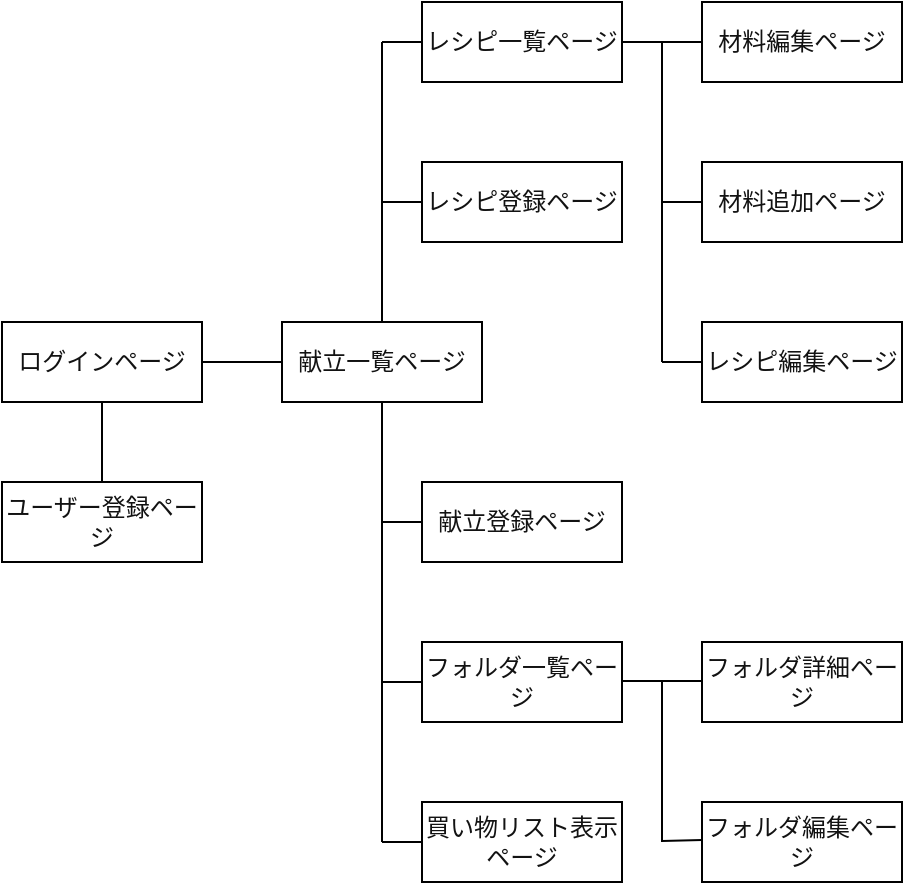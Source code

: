 <mxfile>
    <diagram id="aAAzfDzCPVb4oOlgDFAE" name="ページ1">
        <mxGraphModel dx="856" dy="612" grid="1" gridSize="10" guides="1" tooltips="1" connect="1" arrows="1" fold="1" page="1" pageScale="1" pageWidth="827" pageHeight="583" background="#ffffff" math="0" shadow="0">
            <root>
                <mxCell id="0"/>
                <mxCell id="1" parent="0"/>
                <mxCell id="52" value="ログインページ" style="whiteSpace=wrap;html=1;align=center;labelBackgroundColor=none;fontColor=#121212;fillColor=none;strokeColor=#000000;" vertex="1" parent="1">
                    <mxGeometry x="150" y="220" width="100" height="40" as="geometry"/>
                </mxCell>
                <mxCell id="54" value="材料追加ページ" style="whiteSpace=wrap;html=1;align=center;labelBackgroundColor=none;fontColor=#121212;fillColor=none;strokeColor=#000000;" vertex="1" parent="1">
                    <mxGeometry x="500" y="140" width="100" height="40" as="geometry"/>
                </mxCell>
                <mxCell id="56" value="レシピ編集ページ" style="whiteSpace=wrap;html=1;align=center;labelBackgroundColor=none;fontColor=#121212;fillColor=none;strokeColor=#000000;" vertex="1" parent="1">
                    <mxGeometry x="500" y="220" width="100" height="40" as="geometry"/>
                </mxCell>
                <mxCell id="57" value="レシピ登録ページ" style="whiteSpace=wrap;html=1;align=center;labelBackgroundColor=none;fontColor=#121212;fillColor=none;strokeColor=#000000;" vertex="1" parent="1">
                    <mxGeometry x="360" y="140" width="100" height="40" as="geometry"/>
                </mxCell>
                <mxCell id="58" value="レシピ一覧ページ" style="whiteSpace=wrap;html=1;align=center;labelBackgroundColor=none;fontColor=#121212;fillColor=none;strokeColor=#000000;" vertex="1" parent="1">
                    <mxGeometry x="360" y="60" width="100" height="40" as="geometry"/>
                </mxCell>
                <mxCell id="59" value="買い物リスト表示ページ" style="whiteSpace=wrap;html=1;align=center;labelBackgroundColor=none;fontColor=#121212;fillColor=none;strokeColor=#000000;" vertex="1" parent="1">
                    <mxGeometry x="360" y="460" width="100" height="40" as="geometry"/>
                </mxCell>
                <mxCell id="61" value="フォルダ編集ページ" style="whiteSpace=wrap;html=1;align=center;labelBackgroundColor=none;fontColor=#121212;fillColor=none;strokeColor=#000000;" vertex="1" parent="1">
                    <mxGeometry x="500" y="460" width="100" height="40" as="geometry"/>
                </mxCell>
                <mxCell id="63" value="フォルダ一覧ページ" style="whiteSpace=wrap;html=1;align=center;labelBackgroundColor=none;fontColor=#121212;fillColor=none;strokeColor=#000000;" vertex="1" parent="1">
                    <mxGeometry x="360" y="380" width="100" height="40" as="geometry"/>
                </mxCell>
                <mxCell id="64" value="材料編集ページ" style="whiteSpace=wrap;html=1;align=center;labelBackgroundColor=none;fontColor=#121212;fillColor=none;strokeColor=#000000;" vertex="1" parent="1">
                    <mxGeometry x="500" y="60" width="100" height="40" as="geometry"/>
                </mxCell>
                <mxCell id="65" value="ユーザー登録ページ" style="whiteSpace=wrap;html=1;align=center;labelBackgroundColor=none;fontColor=#121212;fillColor=none;strokeColor=#000000;imageWidth=24;imageHeight=24;" vertex="1" parent="1">
                    <mxGeometry x="150" y="300" width="100" height="40" as="geometry"/>
                </mxCell>
                <mxCell id="66" value="献立一覧ページ" style="whiteSpace=wrap;html=1;align=center;labelBackgroundColor=none;fontColor=#121212;fillColor=none;strokeColor=#000000;" vertex="1" parent="1">
                    <mxGeometry x="290" y="220" width="100" height="40" as="geometry"/>
                </mxCell>
                <mxCell id="67" value="献立登録ページ" style="whiteSpace=wrap;html=1;align=center;labelBackgroundColor=none;fontColor=#121212;fillColor=none;strokeColor=#000000;" vertex="1" parent="1">
                    <mxGeometry x="360" y="300" width="100" height="40" as="geometry"/>
                </mxCell>
                <mxCell id="77" value="" style="endArrow=none;html=1;fontColor=#121212;startSize=10;endSize=10;strokeColor=#000000;entryX=0;entryY=0.5;entryDx=0;entryDy=0;" edge="1" parent="1" target="66">
                    <mxGeometry width="50" height="50" relative="1" as="geometry">
                        <mxPoint x="250" y="240" as="sourcePoint"/>
                        <mxPoint x="300" y="190" as="targetPoint"/>
                    </mxGeometry>
                </mxCell>
                <mxCell id="79" value="" style="endArrow=none;html=1;fontColor=#121212;startSize=10;endSize=10;strokeColor=#000000;entryX=0;entryY=0.5;entryDx=0;entryDy=0;" edge="1" parent="1" target="63">
                    <mxGeometry width="50" height="50" relative="1" as="geometry">
                        <mxPoint x="340" y="400" as="sourcePoint"/>
                        <mxPoint x="350" y="380" as="targetPoint"/>
                    </mxGeometry>
                </mxCell>
                <mxCell id="80" value="" style="endArrow=none;html=1;fontColor=#121212;startSize=10;endSize=10;strokeColor=#000000;exitX=0.5;exitY=1;exitDx=0;exitDy=0;" edge="1" parent="1" source="66">
                    <mxGeometry width="50" height="50" relative="1" as="geometry">
                        <mxPoint x="310" y="270" as="sourcePoint"/>
                        <mxPoint x="340" y="480" as="targetPoint"/>
                    </mxGeometry>
                </mxCell>
                <mxCell id="81" value="" style="endArrow=none;html=1;fontColor=#121212;startSize=10;endSize=10;strokeColor=#000000;" edge="1" parent="1">
                    <mxGeometry width="50" height="50" relative="1" as="geometry">
                        <mxPoint x="480" y="479.47" as="sourcePoint"/>
                        <mxPoint x="500" y="479" as="targetPoint"/>
                    </mxGeometry>
                </mxCell>
                <mxCell id="82" value="" style="endArrow=none;html=1;fontColor=#121212;startSize=10;endSize=10;strokeColor=#000000;" edge="1" parent="1">
                    <mxGeometry width="50" height="50" relative="1" as="geometry">
                        <mxPoint x="480" y="400" as="sourcePoint"/>
                        <mxPoint x="480" y="480" as="targetPoint"/>
                    </mxGeometry>
                </mxCell>
                <mxCell id="83" value="" style="endArrow=none;html=1;fontColor=#121212;startSize=10;endSize=10;strokeColor=#000000;entryX=0;entryY=0.5;entryDx=0;entryDy=0;" edge="1" parent="1">
                    <mxGeometry width="50" height="50" relative="1" as="geometry">
                        <mxPoint x="460" y="399.47" as="sourcePoint"/>
                        <mxPoint x="500" y="399.47" as="targetPoint"/>
                    </mxGeometry>
                </mxCell>
                <mxCell id="84" value="" style="endArrow=none;html=1;fontColor=#121212;startSize=10;endSize=10;strokeColor=#000000;entryX=0;entryY=0.5;entryDx=0;entryDy=0;" edge="1" parent="1" target="67">
                    <mxGeometry width="50" height="50" relative="1" as="geometry">
                        <mxPoint x="340" y="320" as="sourcePoint"/>
                        <mxPoint x="370" y="250" as="targetPoint"/>
                    </mxGeometry>
                </mxCell>
                <mxCell id="85" value="" style="endArrow=none;html=1;fontColor=#121212;startSize=10;endSize=10;strokeColor=#000000;entryX=0;entryY=0.5;entryDx=0;entryDy=0;" edge="1" parent="1" target="59">
                    <mxGeometry width="50" height="50" relative="1" as="geometry">
                        <mxPoint x="340" y="480" as="sourcePoint"/>
                        <mxPoint x="370" y="410" as="targetPoint"/>
                    </mxGeometry>
                </mxCell>
                <mxCell id="86" value="" style="endArrow=none;html=1;fontColor=#121212;startSize=10;endSize=10;strokeColor=#000000;exitX=0.5;exitY=1;exitDx=0;exitDy=0;entryX=0.5;entryY=0;entryDx=0;entryDy=0;" edge="1" parent="1" source="52" target="65">
                    <mxGeometry width="50" height="50" relative="1" as="geometry">
                        <mxPoint x="210" y="280" as="sourcePoint"/>
                        <mxPoint x="210" y="330" as="targetPoint"/>
                    </mxGeometry>
                </mxCell>
                <mxCell id="87" value="" style="endArrow=none;html=1;fontColor=#121212;startSize=10;endSize=10;strokeColor=#000000;" edge="1" parent="1">
                    <mxGeometry width="50" height="50" relative="1" as="geometry">
                        <mxPoint x="340" y="80" as="sourcePoint"/>
                        <mxPoint x="340" y="220" as="targetPoint"/>
                    </mxGeometry>
                </mxCell>
                <mxCell id="88" value="" style="endArrow=none;html=1;fontColor=#121212;startSize=10;endSize=10;strokeColor=#000000;entryX=0;entryY=0.5;entryDx=0;entryDy=0;" edge="1" parent="1" target="57">
                    <mxGeometry width="50" height="50" relative="1" as="geometry">
                        <mxPoint x="340" y="160" as="sourcePoint"/>
                        <mxPoint x="370" y="290" as="targetPoint"/>
                    </mxGeometry>
                </mxCell>
                <mxCell id="90" value="" style="endArrow=none;html=1;fontColor=#121212;startSize=10;endSize=10;strokeColor=#000000;entryX=0;entryY=0.5;entryDx=0;entryDy=0;" edge="1" parent="1" target="58">
                    <mxGeometry width="50" height="50" relative="1" as="geometry">
                        <mxPoint x="340" y="80" as="sourcePoint"/>
                        <mxPoint x="370" y="170" as="targetPoint"/>
                    </mxGeometry>
                </mxCell>
                <mxCell id="92" value="フォルダ詳細ページ" style="whiteSpace=wrap;html=1;align=center;labelBackgroundColor=none;fontColor=#121212;fillColor=none;strokeColor=#000000;" vertex="1" parent="1">
                    <mxGeometry x="500" y="380" width="100" height="40" as="geometry"/>
                </mxCell>
                <mxCell id="94" value="" style="endArrow=none;html=1;fontColor=#121212;startSize=10;endSize=10;strokeColor=#000000;entryX=0;entryY=0.5;entryDx=0;entryDy=0;exitX=1;exitY=0.5;exitDx=0;exitDy=0;" edge="1" parent="1" source="58" target="64">
                    <mxGeometry width="50" height="50" relative="1" as="geometry">
                        <mxPoint x="350" y="90" as="sourcePoint"/>
                        <mxPoint x="370" y="90" as="targetPoint"/>
                    </mxGeometry>
                </mxCell>
                <mxCell id="95" value="" style="endArrow=none;html=1;fontColor=#121212;startSize=10;endSize=10;strokeColor=#000000;" edge="1" parent="1">
                    <mxGeometry width="50" height="50" relative="1" as="geometry">
                        <mxPoint x="480" y="80" as="sourcePoint"/>
                        <mxPoint x="480" y="240" as="targetPoint"/>
                    </mxGeometry>
                </mxCell>
                <mxCell id="97" value="" style="endArrow=none;html=1;fontColor=#121212;startSize=10;endSize=10;strokeColor=#000000;entryX=0;entryY=0.5;entryDx=0;entryDy=0;" edge="1" parent="1">
                    <mxGeometry width="50" height="50" relative="1" as="geometry">
                        <mxPoint x="480" y="240" as="sourcePoint"/>
                        <mxPoint x="500" y="240.0" as="targetPoint"/>
                    </mxGeometry>
                </mxCell>
                <mxCell id="99" value="" style="endArrow=none;html=1;fontColor=#121212;startSize=10;endSize=10;strokeColor=#000000;entryX=0;entryY=0.5;entryDx=0;entryDy=0;" edge="1" parent="1" target="54">
                    <mxGeometry width="50" height="50" relative="1" as="geometry">
                        <mxPoint x="480" y="160" as="sourcePoint"/>
                        <mxPoint x="500" y="240" as="targetPoint"/>
                    </mxGeometry>
                </mxCell>
            </root>
        </mxGraphModel>
    </diagram>
</mxfile>